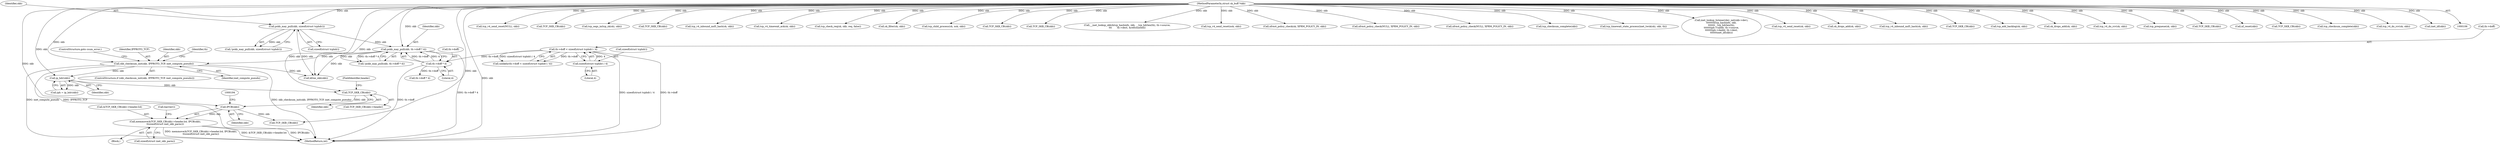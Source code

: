 digraph "0_linux_ac6e780070e30e4c35bd395acfe9191e6268bdd3@API" {
"1000183" [label="(Call,memmove(&TCP_SKB_CB(skb)->header.h4, IPCB(skb),\n\t\tsizeof(struct inet_skb_parm)))"];
"1000191" [label="(Call,IPCB(skb))"];
"1000187" [label="(Call,TCP_SKB_CB(skb))"];
"1000181" [label="(Call,ip_hdr(skb))"];
"1000167" [label="(Call,skb_checksum_init(skb, IPPROTO_TCP, inet_compute_pseudo))"];
"1000158" [label="(Call,pskb_may_pull(skb, th->doff * 4))"];
"1000133" [label="(Call,pskb_may_pull(skb, sizeof(struct tcphdr)))"];
"1000107" [label="(MethodParameterIn,struct sk_buff *skb)"];
"1000160" [label="(Call,th->doff * 4)"];
"1000147" [label="(Call,th->doff < sizeof(struct tcphdr) / 4)"];
"1000151" [label="(Call,sizeof(struct tcphdr) / 4)"];
"1000182" [label="(Identifier,skb)"];
"1000166" [label="(ControlStructure,if (skb_checksum_init(skb, IPPROTO_TCP, inet_compute_pseudo)))"];
"1000497" [label="(Call,tcp_v4_send_reset(NULL, skb))"];
"1000188" [label="(Identifier,skb)"];
"1000198" [label="(Call,TCP_SKB_CB(skb))"];
"1000250" [label="(Call,TCP_SKB_CB(skb))"];
"1000437" [label="(Call,tcp_segs_in(tcp_sk(sk), skb))"];
"1000243" [label="(Call,TCP_SKB_CB(skb))"];
"1000316" [label="(Call,tcp_v4_inbound_md5_hash(sk, skb))"];
"1000584" [label="(Call,tcp_v4_timewait_ack(sk, skb))"];
"1000345" [label="(Call,tcp_check_req(sk, skb, req, false))"];
"1000151" [label="(Call,sizeof(struct tcphdr) / 4)"];
"1000186" [label="(Call,TCP_SKB_CB(skb)->header)"];
"1000191" [label="(Call,IPCB(skb))"];
"1000411" [label="(Call,sk_filter(sk, skb))"];
"1000366" [label="(Call,tcp_child_process(sk, nsk, skb))"];
"1000212" [label="(Call,TCP_SKB_CB(skb))"];
"1000167" [label="(Call,skb_checksum_init(skb, IPPROTO_TCP, inet_compute_pseudo))"];
"1000256" [label="(Call,TCP_SKB_CB(skb))"];
"1000270" [label="(Call,__inet_lookup_skb(&tcp_hashinfo, skb, __tcp_hdrlen(th), th->source,\n\t\t\t       th->dest, &refcounted))"];
"1000371" [label="(Call,tcp_v4_send_reset(nsk, skb))"];
"1000398" [label="(Call,xfrm4_policy_check(sk, XFRM_POLICY_IN, skb))"];
"1000478" [label="(Call,xfrm4_policy_check(NULL, XFRM_POLICY_IN, skb))"];
"1000157" [label="(Call,!pskb_may_pull(skb, th->doff * 4))"];
"1000517" [label="(Call,xfrm4_policy_check(NULL, XFRM_POLICY_IN, skb))"];
"1000171" [label="(ControlStructure,goto csum_error;)"];
"1000527" [label="(Call,tcp_checksum_complete(skb))"];
"1000189" [label="(FieldIdentifier,header)"];
"1000535" [label="(Call,tcp_timewait_state_process(inet_twsk(sk), skb, th))"];
"1000184" [label="(Call,&TCP_SKB_CB(skb)->header.h4)"];
"1000161" [label="(Call,th->doff)"];
"1000546" [label="(Call,inet_lookup_listener(dev_net(skb->dev),\n\t\t\t\t\t\t\t&tcp_hashinfo, skb,\n\t\t\t\t\t\t\t__tcp_hdrlen(th),\n\t\t\t\t\t\t\tiph->saddr, th->source,\n\t\t\t\t\t\t\tiph->daddr, th->dest,\n\t\t\t\t\t\t\tinet_iif(skb)))"];
"1000164" [label="(Literal,4)"];
"1000589" [label="(Call,tcp_v4_send_reset(sk, skb))"];
"1000108" [label="(Block,)"];
"1000169" [label="(Identifier,IPPROTO_TCP)"];
"1000160" [label="(Call,th->doff * 4)"];
"1000135" [label="(Call,sizeof(struct tcphdr))"];
"1000147" [label="(Call,th->doff < sizeof(struct tcphdr) / 4)"];
"1000148" [label="(Call,th->doff)"];
"1000501" [label="(Call,kfree_skb(skb))"];
"1000320" [label="(Call,sk_drops_add(sk, skb))"];
"1000183" [label="(Call,memmove(&TCP_SKB_CB(skb)->header.h4, IPCB(skb),\n\t\tsizeof(struct inet_skb_parm)))"];
"1000404" [label="(Call,tcp_v4_inbound_md5_hash(sk, skb))"];
"1000146" [label="(Call,unlikely(th->doff < sizeof(struct tcphdr) / 4))"];
"1000133" [label="(Call,pskb_may_pull(skb, sizeof(struct tcphdr)))"];
"1000207" [label="(Call,TCP_SKB_CB(skb))"];
"1000107" [label="(MethodParameterIn,struct sk_buff *skb)"];
"1000159" [label="(Identifier,skb)"];
"1000187" [label="(Call,TCP_SKB_CB(skb))"];
"1000461" [label="(Call,tcp_add_backlog(sk, skb))"];
"1000506" [label="(Call,sk_drops_add(sk, skb))"];
"1000168" [label="(Identifier,skb)"];
"1000429" [label="(Call,tcp_v4_do_rcv(sk, skb))"];
"1000451" [label="(Call,tcp_prequeue(sk, skb))"];
"1000195" [label="(Call,barrier())"];
"1000154" [label="(Literal,4)"];
"1000179" [label="(Call,iph = ip_hdr(skb))"];
"1000263" [label="(Call,TCP_SKB_CB(skb))"];
"1000134" [label="(Identifier,skb)"];
"1000192" [label="(Identifier,skb)"];
"1000598" [label="(MethodReturn,int)"];
"1000170" [label="(Identifier,inet_compute_pseudo)"];
"1000132" [label="(Call,!pskb_may_pull(skb, sizeof(struct tcphdr)))"];
"1000408" [label="(Call,nf_reset(skb))"];
"1000173" [label="(Identifier,th)"];
"1000152" [label="(Call,sizeof(struct tcphdr))"];
"1000234" [label="(Call,TCP_SKB_CB(skb))"];
"1000484" [label="(Call,tcp_checksum_complete(skb))"];
"1000158" [label="(Call,pskb_may_pull(skb, th->doff * 4))"];
"1000193" [label="(Call,sizeof(struct inet_skb_parm))"];
"1000456" [label="(Call,tcp_v4_do_rcv(sk, skb))"];
"1000181" [label="(Call,ip_hdr(skb))"];
"1000227" [label="(Call,th->doff * 4)"];
"1000568" [label="(Call,inet_iif(skb))"];
"1000183" -> "1000108"  [label="AST: "];
"1000183" -> "1000193"  [label="CFG: "];
"1000184" -> "1000183"  [label="AST: "];
"1000191" -> "1000183"  [label="AST: "];
"1000193" -> "1000183"  [label="AST: "];
"1000195" -> "1000183"  [label="CFG: "];
"1000183" -> "1000598"  [label="DDG: &TCP_SKB_CB(skb)->header.h4"];
"1000183" -> "1000598"  [label="DDG: IPCB(skb)"];
"1000183" -> "1000598"  [label="DDG: memmove(&TCP_SKB_CB(skb)->header.h4, IPCB(skb),\n\t\tsizeof(struct inet_skb_parm))"];
"1000191" -> "1000183"  [label="DDG: skb"];
"1000191" -> "1000192"  [label="CFG: "];
"1000192" -> "1000191"  [label="AST: "];
"1000194" -> "1000191"  [label="CFG: "];
"1000187" -> "1000191"  [label="DDG: skb"];
"1000107" -> "1000191"  [label="DDG: skb"];
"1000191" -> "1000198"  [label="DDG: skb"];
"1000187" -> "1000186"  [label="AST: "];
"1000187" -> "1000188"  [label="CFG: "];
"1000188" -> "1000187"  [label="AST: "];
"1000189" -> "1000187"  [label="CFG: "];
"1000181" -> "1000187"  [label="DDG: skb"];
"1000107" -> "1000187"  [label="DDG: skb"];
"1000181" -> "1000179"  [label="AST: "];
"1000181" -> "1000182"  [label="CFG: "];
"1000182" -> "1000181"  [label="AST: "];
"1000179" -> "1000181"  [label="CFG: "];
"1000181" -> "1000179"  [label="DDG: skb"];
"1000167" -> "1000181"  [label="DDG: skb"];
"1000107" -> "1000181"  [label="DDG: skb"];
"1000167" -> "1000166"  [label="AST: "];
"1000167" -> "1000170"  [label="CFG: "];
"1000168" -> "1000167"  [label="AST: "];
"1000169" -> "1000167"  [label="AST: "];
"1000170" -> "1000167"  [label="AST: "];
"1000171" -> "1000167"  [label="CFG: "];
"1000173" -> "1000167"  [label="CFG: "];
"1000167" -> "1000598"  [label="DDG: IPPROTO_TCP"];
"1000167" -> "1000598"  [label="DDG: skb_checksum_init(skb, IPPROTO_TCP, inet_compute_pseudo)"];
"1000167" -> "1000598"  [label="DDG: inet_compute_pseudo"];
"1000158" -> "1000167"  [label="DDG: skb"];
"1000107" -> "1000167"  [label="DDG: skb"];
"1000167" -> "1000501"  [label="DDG: skb"];
"1000158" -> "1000157"  [label="AST: "];
"1000158" -> "1000160"  [label="CFG: "];
"1000159" -> "1000158"  [label="AST: "];
"1000160" -> "1000158"  [label="AST: "];
"1000157" -> "1000158"  [label="CFG: "];
"1000158" -> "1000598"  [label="DDG: th->doff * 4"];
"1000158" -> "1000157"  [label="DDG: skb"];
"1000158" -> "1000157"  [label="DDG: th->doff * 4"];
"1000133" -> "1000158"  [label="DDG: skb"];
"1000107" -> "1000158"  [label="DDG: skb"];
"1000160" -> "1000158"  [label="DDG: th->doff"];
"1000160" -> "1000158"  [label="DDG: 4"];
"1000158" -> "1000501"  [label="DDG: skb"];
"1000133" -> "1000132"  [label="AST: "];
"1000133" -> "1000135"  [label="CFG: "];
"1000134" -> "1000133"  [label="AST: "];
"1000135" -> "1000133"  [label="AST: "];
"1000132" -> "1000133"  [label="CFG: "];
"1000133" -> "1000132"  [label="DDG: skb"];
"1000107" -> "1000133"  [label="DDG: skb"];
"1000133" -> "1000501"  [label="DDG: skb"];
"1000107" -> "1000106"  [label="AST: "];
"1000107" -> "1000598"  [label="DDG: skb"];
"1000107" -> "1000198"  [label="DDG: skb"];
"1000107" -> "1000207"  [label="DDG: skb"];
"1000107" -> "1000212"  [label="DDG: skb"];
"1000107" -> "1000234"  [label="DDG: skb"];
"1000107" -> "1000243"  [label="DDG: skb"];
"1000107" -> "1000250"  [label="DDG: skb"];
"1000107" -> "1000256"  [label="DDG: skb"];
"1000107" -> "1000263"  [label="DDG: skb"];
"1000107" -> "1000270"  [label="DDG: skb"];
"1000107" -> "1000316"  [label="DDG: skb"];
"1000107" -> "1000320"  [label="DDG: skb"];
"1000107" -> "1000345"  [label="DDG: skb"];
"1000107" -> "1000366"  [label="DDG: skb"];
"1000107" -> "1000371"  [label="DDG: skb"];
"1000107" -> "1000398"  [label="DDG: skb"];
"1000107" -> "1000404"  [label="DDG: skb"];
"1000107" -> "1000408"  [label="DDG: skb"];
"1000107" -> "1000411"  [label="DDG: skb"];
"1000107" -> "1000429"  [label="DDG: skb"];
"1000107" -> "1000437"  [label="DDG: skb"];
"1000107" -> "1000451"  [label="DDG: skb"];
"1000107" -> "1000456"  [label="DDG: skb"];
"1000107" -> "1000461"  [label="DDG: skb"];
"1000107" -> "1000478"  [label="DDG: skb"];
"1000107" -> "1000484"  [label="DDG: skb"];
"1000107" -> "1000497"  [label="DDG: skb"];
"1000107" -> "1000501"  [label="DDG: skb"];
"1000107" -> "1000506"  [label="DDG: skb"];
"1000107" -> "1000517"  [label="DDG: skb"];
"1000107" -> "1000527"  [label="DDG: skb"];
"1000107" -> "1000535"  [label="DDG: skb"];
"1000107" -> "1000546"  [label="DDG: skb"];
"1000107" -> "1000568"  [label="DDG: skb"];
"1000107" -> "1000584"  [label="DDG: skb"];
"1000107" -> "1000589"  [label="DDG: skb"];
"1000160" -> "1000164"  [label="CFG: "];
"1000161" -> "1000160"  [label="AST: "];
"1000164" -> "1000160"  [label="AST: "];
"1000160" -> "1000598"  [label="DDG: th->doff"];
"1000147" -> "1000160"  [label="DDG: th->doff"];
"1000160" -> "1000227"  [label="DDG: th->doff"];
"1000147" -> "1000146"  [label="AST: "];
"1000147" -> "1000151"  [label="CFG: "];
"1000148" -> "1000147"  [label="AST: "];
"1000151" -> "1000147"  [label="AST: "];
"1000146" -> "1000147"  [label="CFG: "];
"1000147" -> "1000598"  [label="DDG: sizeof(struct tcphdr) / 4"];
"1000147" -> "1000598"  [label="DDG: th->doff"];
"1000147" -> "1000146"  [label="DDG: th->doff"];
"1000147" -> "1000146"  [label="DDG: sizeof(struct tcphdr) / 4"];
"1000151" -> "1000147"  [label="DDG: 4"];
"1000151" -> "1000154"  [label="CFG: "];
"1000152" -> "1000151"  [label="AST: "];
"1000154" -> "1000151"  [label="AST: "];
}
